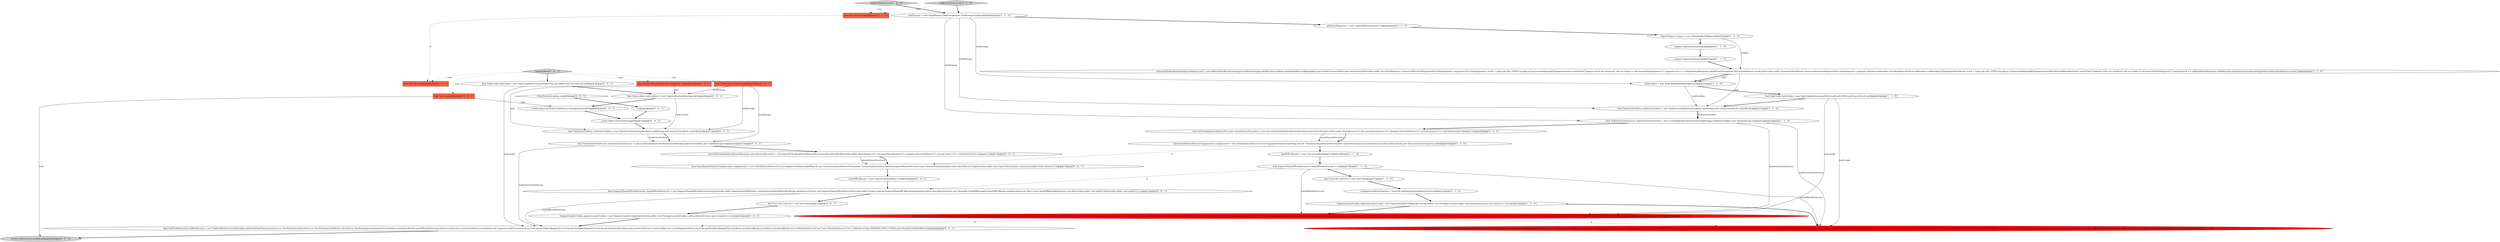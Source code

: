 digraph {
1 [style = filled, label = "final TaskActionClientFactory taskActionClientFactory = new LocalTaskActionClientFactory(taskStorage,taskActionToolbox,new TaskAuditLogConfig(false))@@@28@@@['1', '1', '0']", fillcolor = white, shape = ellipse image = "AAA0AAABBB1BBB"];
5 [style = filled, label = "IndexerSQLMetadataStorageCoordinator mdc = new IndexerSQLMetadataStorageCoordinator(mapper,derbyConnectorRule.metadataTablesConfigSupplier().get(),derbyConnectorRule.getConnector()){@Override public Set<DataSegment> announceHistoricalSegments(Set<DataSegment> segments){Set<DataSegment> result = super.edu.fdu.CPPDG.tinypdg.pe.ExpressionInfo@aa0d3fsegmentsAssert.assertFalse(\"Segment latch not initialized, did you forget to call expectPublishSegments?\",segmentLatch == null)publishedSegments.addAll(result)segments.forEach(null)return result}@Override public SegmentPublishResult announceHistoricalSegments(Set<DataSegment> segments,DataSourceMetadata startMetadata,DataSourceMetadata endMetadata){SegmentPublishResult result = super.edu.fdu.CPPDG.tinypdg.pe.ExpressionInfo@aa0d63segmentsstartMetadataendMetadataAssert.assertFalse(\"Segment latch not initialized, did you forget to call expectPublishSegments?\",segmentLatch == null)publishedSegments.addAll(result.getSegments())result.getSegments().forEach(null)return result}}@@@8@@@['1', '1', '0']", fillcolor = white, shape = ellipse image = "AAA0AAABBB1BBB"];
38 [style = filled, label = "final TaskActionClientFactory taskActionClientFactory = new LocalTaskActionClientFactory(taskStorage,taskActionToolbox,new TaskAuditLogConfig(false))@@@12@@@['0', '0', '1']", fillcolor = white, shape = ellipse image = "AAA0AAABBB3BBB"];
19 [style = filled, label = "final TaskConfig taskConfig = new TaskConfig(directory.getPath(),null,null,50000,null,true,null,null,null)@@@26@@@['1', '1', '0']", fillcolor = white, shape = ellipse image = "AAA0AAABBB1BBB"];
18 [style = filled, label = "taskStorage = new HeapMemoryTaskStorage(new TaskStorageConfig(null))@@@3@@@['1', '1', '0']", fillcolor = white, shape = ellipse image = "AAA0AAABBB1BBB"];
0 [style = filled, label = "taskToolboxFactory = new TaskToolboxFactory(taskConfig,taskActionClientFactory,emitter,new TestDataSegmentPusher(),new TestDataSegmentKiller(),null,null,new TestDataSegmentAnnouncer(),EasyMock.createNiceMock(),handoffNotifierFactory,null,Execs.directExecutor(),EasyMock.createMock(),new SegmentLoaderFactory(null,testUtils.getTestObjectMapper()),testUtils.getTestObjectMapper(),testUtils.getTestIndexIO(),MapCache.create(1024),new CacheConfig(),new CachePopulatorStats(),testUtils.getTestIndexMergerV9(),EasyMock.createNiceMock(),EasyMock.createNiceMock(),new LookupNodeService(\"tier\"),new DataNodeService(\"tier\",1000,ServerType.INDEXER_EXECUTOR,0),new TaskReportFileWriter(reportsFile))@@@59@@@['1', '0', '0']", fillcolor = red, shape = ellipse image = "AAA1AAABBB1BBB"];
39 [style = filled, label = "final TaskToolboxFactory toolboxFactory = new TaskToolboxFactory(taskConfig,taskActionClientFactory,emitter,new TestDataSegmentPusher(),new TestDataSegmentKiller(),null,null,new TestDataSegmentAnnouncer(),EasyMock.createNiceMock(),handoffNotifierFactory,null,Execs.directExecutor(),EasyMock.createMock(),new SegmentLoaderFactory(null,testUtils.getTestObjectMapper()),testUtils.getTestObjectMapper(),testUtils.getTestIndexIO(),MapCache.create(1024),new CacheConfig(),new CachePopulatorStats(),testUtils.getTestIndexMergerV9(),EasyMock.createNiceMock(),EasyMock.createNiceMock(),new LookupNodeService(\"tier\"),new DataNodeService(\"tier\",1000,ServerType.INDEXER_EXECUTOR,0),new NoopTestTaskFileWriter())@@@48@@@['0', '0', '1']", fillcolor = white, shape = ellipse image = "AAA0AAABBB3BBB"];
22 [style = filled, label = "{}@@@8@@@['0', '0', '1']", fillcolor = white, shape = ellipse image = "AAA0AAABBB3BBB"];
33 [style = filled, label = "makeToolbox['0', '0', '1']", fillcolor = lightgray, shape = diamond image = "AAA0AAABBB3BBB"];
3 [style = filled, label = "makeToolboxFactory['1', '0', '0']", fillcolor = lightgray, shape = diamond image = "AAA0AAABBB1BBB"];
27 [style = filled, label = "final Task task@@@2@@@['0', '0', '1']", fillcolor = tomato, shape = box image = "AAA0AAABBB3BBB"];
6 [style = filled, label = "final QueryRunnerFactoryConglomerate conglomerate = new DefaultQueryRunnerFactoryConglomerate(ImmutableMap.of(,new TimeseriesQueryRunnerFactory(new TimeseriesQueryQueryToolChest(queryRunnerDecorator),new TimeseriesQueryEngine(),null)))@@@35@@@['1', '1', '0']", fillcolor = white, shape = ellipse image = "AAA0AAABBB1BBB"];
12 [style = filled, label = "final TaskActionToolbox taskActionToolbox = new TaskActionToolbox(taskLockbox,taskStorage,mdc,emitter,EasyMock.createMock())@@@27@@@['1', '1', '0']", fillcolor = white, shape = ellipse image = "AAA0AAABBB1BBB"];
40 [style = filled, label = "EntryExistsException e@@@8@@@['0', '0', '1']", fillcolor = white, shape = diamond image = "AAA0AAABBB3BBB"];
32 [style = filled, label = "final TaskLockbox taskLockbox = new TaskLockbox(taskStorage,mdc)@@@4@@@['0', '0', '1']", fillcolor = white, shape = ellipse image = "AAA0AAABBB3BBB"];
7 [style = filled, label = "mapper.registerSubtypes()@@@7@@@['1', '1', '0']", fillcolor = white, shape = ellipse image = "AAA0AAABBB1BBB"];
37 [style = filled, label = "SegmentLoaderConfig segmentLoaderConfig = new SegmentLoaderConfig(){@Override public List<StorageLocationConfig> getLocations(){return new ArrayList<>()}}@@@42@@@['0', '0', '1']", fillcolor = white, shape = ellipse image = "AAA0AAABBB3BBB"];
41 [style = filled, label = "final SegmentHandoffNotifierFactory handoffNotifierFactory = new SegmentHandoffNotifierFactory(){@Override public SegmentHandoffNotifier createSegmentHandoffNotifier(String dataSource){return new SegmentHandoffNotifier(){@Override public boolean registerSegmentHandoffCallback(SegmentDescriptor descriptor,Executor exec,Runnable handOffRunnable){handOffCallbacks.put(descriptor,new Pair<>(exec,handOffRunnable))return true}@Override public void start(){}@Override public void close(){}}}}@@@25@@@['0', '0', '1']", fillcolor = white, shape = ellipse image = "AAA0AAABBB3BBB"];
30 [style = filled, label = "return toolboxFactory.build(task)@@@49@@@['0', '0', '1']", fillcolor = lightgray, shape = ellipse image = "AAA0AAABBB3BBB"];
8 [style = filled, label = "handOffCallbacks = new ConcurrentHashMap<>()@@@38@@@['1', '1', '0']", fillcolor = white, shape = ellipse image = "AAA0AAABBB1BBB"];
10 [style = filled, label = "taskLockbox = new TaskLockbox(taskStorage,mdc)@@@25@@@['1', '1', '0']", fillcolor = white, shape = ellipse image = "AAA0AAABBB1BBB"];
28 [style = filled, label = "final TaskStorage taskStorage@@@2@@@['0', '0', '1']", fillcolor = tomato, shape = box image = "AAA0AAABBB3BBB"];
34 [style = filled, label = "IntervalChunkingQueryRunnerDecorator queryRunnerDecorator = new IntervalChunkingQueryRunnerDecorator(null,null,null){@Override public QueryRunner<T> decorate(QueryRunner<T> delegate,QueryToolChest<T,? extends Query<T>> toolChest){return delegate}}@@@13@@@['0', '0', '1']", fillcolor = white, shape = ellipse image = "AAA0AAABBB3BBB"];
21 [style = filled, label = "makeToolboxFactory['0', '1', '0']", fillcolor = lightgray, shape = diamond image = "AAA0AAABBB2BBB"];
31 [style = filled, label = "final File directory@@@2@@@['0', '0', '1']", fillcolor = tomato, shape = box image = "AAA0AAABBB3BBB"];
35 [style = filled, label = "handOffCallbacks = new ConcurrentHashMap<>()@@@24@@@['0', '0', '1']", fillcolor = white, shape = ellipse image = "AAA0AAABBB3BBB"];
4 [style = filled, label = "final File directory@@@2@@@['1', '1', '0']", fillcolor = tomato, shape = box image = "AAA0AAABBB1BBB"];
15 [style = filled, label = "final SegmentHandoffNotifierFactory handoffNotifierFactory = null@@@39@@@['1', '1', '0']", fillcolor = white, shape = ellipse image = "AAA0AAABBB1BBB"];
26 [style = filled, label = "final TaskActionToolbox taskActionToolbox = new TaskActionToolbox(taskLockbox,taskStorage,mdc,emitter,EasyMock.createMock())@@@11@@@['0', '0', '1']", fillcolor = white, shape = ellipse image = "AAA0AAABBB3BBB"];
24 [style = filled, label = "taskLockbox.syncFromStorage()@@@10@@@['0', '0', '1']", fillcolor = white, shape = ellipse image = "AAA0AAABBB3BBB"];
23 [style = filled, label = "final TaskConfig taskConfig = new TaskConfig(directory.getPath(),null,null,50000,null,true,null,null,null)@@@3@@@['0', '0', '1']", fillcolor = white, shape = ellipse image = "AAA0AAABBB3BBB"];
16 [style = filled, label = "SegmentLoaderConfig segmentLoaderConfig = new SegmentLoaderConfig(){@Override public List<StorageLocationConfig> getLocations(){return new ArrayList<>()}}@@@53@@@['1', '1', '0']", fillcolor = white, shape = ellipse image = "AAA0AAABBB1BBB"];
11 [style = filled, label = "ObjectMapper mapper = new DefaultObjectMapper()@@@5@@@['1', '1', '0']", fillcolor = white, shape = ellipse image = "AAA0AAABBB1BBB"];
36 [style = filled, label = "final TestUtils testUtils = new TestUtils()@@@41@@@['0', '0', '1']", fillcolor = white, shape = ellipse image = "AAA0AAABBB3BBB"];
17 [style = filled, label = "mapper.registerSubtypes()@@@6@@@['1', '1', '0']", fillcolor = white, shape = ellipse image = "AAA0AAABBB1BBB"];
25 [style = filled, label = "final QueryRunnerFactoryConglomerate conglomerate = new DefaultQueryRunnerFactoryConglomerate(ImmutableMap.of(,new TimeseriesQueryRunnerFactory(new TimeseriesQueryQueryToolChest(queryRunnerDecorator),new TimeseriesQueryEngine(),new QueryWatcher(){@Override public void registerQuery(Query query,ListenableFuture future){}})))@@@19@@@['0', '0', '1']", fillcolor = white, shape = ellipse image = "AAA0AAABBB3BBB"];
2 [style = filled, label = "publishedSegments = new CopyOnWriteArrayList<>()@@@4@@@['1', '1', '0']", fillcolor = white, shape = ellipse image = "AAA0AAABBB1BBB"];
14 [style = filled, label = "final TestUtils testUtils = new TestUtils()@@@51@@@['1', '1', '0']", fillcolor = white, shape = ellipse image = "AAA0AAABBB1BBB"];
13 [style = filled, label = "IntervalChunkingQueryRunnerDecorator queryRunnerDecorator = new IntervalChunkingQueryRunnerDecorator(null,null,null){@Override public QueryRunner<T> decorate(QueryRunner<T> delegate,QueryToolChest<T,? extends Query<T>> toolChest){return delegate}}@@@29@@@['1', '1', '0']", fillcolor = white, shape = ellipse image = "AAA0AAABBB1BBB"];
9 [style = filled, label = "rowIngestionMetersFactory = testUtils.getRowIngestionMetersFactory()@@@52@@@['1', '1', '0']", fillcolor = white, shape = ellipse image = "AAA0AAABBB1BBB"];
42 [style = filled, label = "taskStorage.insert(task,TaskStatus.running(task.getId()))@@@6@@@['0', '0', '1']", fillcolor = white, shape = ellipse image = "AAA0AAABBB3BBB"];
29 [style = filled, label = "final IndexerMetadataStorageCoordinator mdc@@@2@@@['0', '0', '1']", fillcolor = tomato, shape = box image = "AAA0AAABBB3BBB"];
20 [style = filled, label = "taskToolboxFactory = new TaskToolboxFactory(taskConfig,taskActionClientFactory,emitter,new TestDataSegmentPusher(),new TestDataSegmentKiller(),null,null,new TestDataSegmentAnnouncer(),EasyMock.createNiceMock(),handoffNotifierFactory,null,Execs.directExecutor(),EasyMock.createMock(),new SegmentLoaderFactory(null,testUtils.getTestObjectMapper()),testUtils.getTestObjectMapper(),testUtils.getTestIndexIO(),MapCache.create(1024),new CacheConfig(),new CachePopulatorStats(),testUtils.getTestIndexMergerV9(),EasyMock.createNiceMock(),EasyMock.createNiceMock(),new LookupNodeService(\"tier\"),new DataNodeService(\"tier\",1000,ServerType.INDEXER_EXECUTOR,0),new SingleFileTaskReportFileWriter(reportsFile))@@@59@@@['0', '1', '0']", fillcolor = red, shape = ellipse image = "AAA1AAABBB2BBB"];
5->10 [style = bold, label=""];
12->1 [style = solid, label="taskActionToolbox"];
18->12 [style = solid, label="taskStorage"];
34->25 [style = solid, label="queryRunnerDecorator"];
16->0 [style = bold, label=""];
13->6 [style = solid, label="queryRunnerDecorator"];
34->25 [style = bold, label=""];
10->12 [style = solid, label="taskLockbox"];
8->15 [style = bold, label=""];
23->39 [style = solid, label="taskConfig"];
26->38 [style = solid, label="taskActionToolbox"];
15->14 [style = bold, label=""];
19->12 [style = bold, label=""];
15->0 [style = solid, label="handoffNotifierFactory"];
35->41 [style = bold, label=""];
10->19 [style = bold, label=""];
33->28 [style = dotted, label="true"];
23->32 [style = bold, label=""];
3->4 [style = dotted, label="true"];
29->26 [style = solid, label="mdc"];
4->31 [style = dashed, label="0"];
28->26 [style = solid, label="taskStorage"];
1->20 [style = solid, label="taskActionClientFactory"];
5->12 [style = solid, label="mdc"];
0->39 [style = dashed, label="0"];
18->2 [style = bold, label=""];
42->24 [style = bold, label=""];
25->35 [style = bold, label=""];
12->1 [style = bold, label=""];
0->20 [style = dashed, label="0"];
21->4 [style = dotted, label="true"];
1->13 [style = bold, label=""];
15->41 [style = dashed, label="0"];
21->18 [style = bold, label=""];
9->16 [style = bold, label=""];
18->10 [style = solid, label="taskStorage"];
41->39 [style = solid, label="handoffNotifierFactory"];
3->18 [style = bold, label=""];
39->30 [style = bold, label=""];
17->7 [style = bold, label=""];
26->38 [style = bold, label=""];
33->23 [style = bold, label=""];
24->26 [style = bold, label=""];
7->5 [style = bold, label=""];
41->36 [style = bold, label=""];
18->1 [style = solid, label="taskStorage"];
19->0 [style = solid, label="taskConfig"];
28->32 [style = solid, label="taskStorage"];
6->25 [style = dashed, label="0"];
1->0 [style = solid, label="taskActionClientFactory"];
32->26 [style = solid, label="taskLockbox"];
6->8 [style = bold, label=""];
38->34 [style = bold, label=""];
40->22 [style = bold, label=""];
15->20 [style = solid, label="handoffNotifierFactory"];
33->29 [style = dotted, label="true"];
38->39 [style = solid, label="taskActionClientFactory"];
11->17 [style = bold, label=""];
14->9 [style = bold, label=""];
27->30 [style = solid, label="task"];
28->38 [style = solid, label="taskStorage"];
36->37 [style = bold, label=""];
19->20 [style = solid, label="taskConfig"];
22->24 [style = bold, label=""];
13->6 [style = bold, label=""];
5->10 [style = solid, label="mdc"];
29->32 [style = solid, label="mdc"];
16->20 [style = bold, label=""];
32->42 [style = bold, label=""];
33->27 [style = dotted, label="true"];
33->31 [style = dotted, label="true"];
2->11 [style = bold, label=""];
37->39 [style = bold, label=""];
11->5 [style = solid, label="mapper"];
27->42 [style = solid, label="task"];
}
